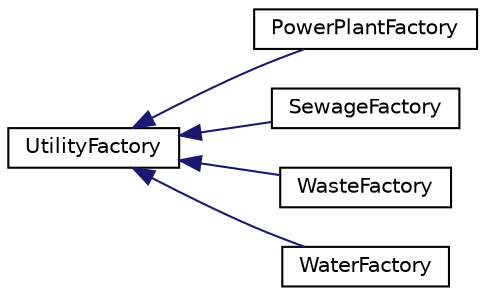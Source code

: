 digraph "Graphical Class Hierarchy"
{
 // LATEX_PDF_SIZE
  edge [fontname="Helvetica",fontsize="10",labelfontname="Helvetica",labelfontsize="10"];
  node [fontname="Helvetica",fontsize="10",shape=record];
  rankdir="LR";
  Node0 [label="UtilityFactory",height=0.2,width=0.4,color="black", fillcolor="white", style="filled",URL="$classUtilityFactory.html",tooltip=" "];
  Node0 -> Node1 [dir="back",color="midnightblue",fontsize="10",style="solid",fontname="Helvetica"];
  Node1 [label="PowerPlantFactory",height=0.2,width=0.4,color="black", fillcolor="white", style="filled",URL="$classPowerPlantFactory.html",tooltip=" "];
  Node0 -> Node2 [dir="back",color="midnightblue",fontsize="10",style="solid",fontname="Helvetica"];
  Node2 [label="SewageFactory",height=0.2,width=0.4,color="black", fillcolor="white", style="filled",URL="$classSewageFactory.html",tooltip=" "];
  Node0 -> Node3 [dir="back",color="midnightblue",fontsize="10",style="solid",fontname="Helvetica"];
  Node3 [label="WasteFactory",height=0.2,width=0.4,color="black", fillcolor="white", style="filled",URL="$classWasteFactory.html",tooltip=" "];
  Node0 -> Node4 [dir="back",color="midnightblue",fontsize="10",style="solid",fontname="Helvetica"];
  Node4 [label="WaterFactory",height=0.2,width=0.4,color="black", fillcolor="white", style="filled",URL="$classWaterFactory.html",tooltip=" "];
}
